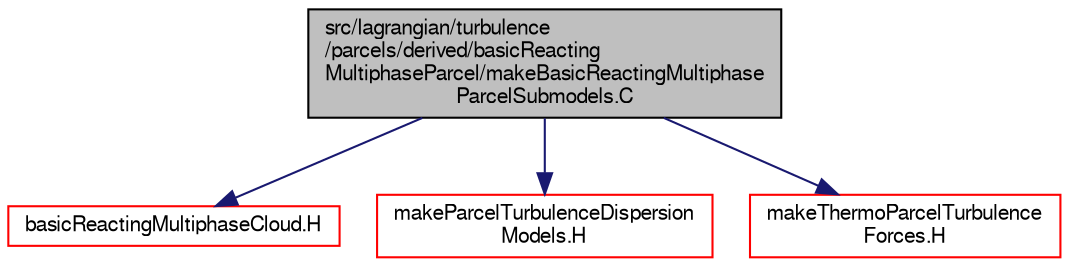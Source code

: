 digraph "src/lagrangian/turbulence/parcels/derived/basicReactingMultiphaseParcel/makeBasicReactingMultiphaseParcelSubmodels.C"
{
  bgcolor="transparent";
  edge [fontname="FreeSans",fontsize="10",labelfontname="FreeSans",labelfontsize="10"];
  node [fontname="FreeSans",fontsize="10",shape=record];
  Node1 [label="src/lagrangian/turbulence\l/parcels/derived/basicReacting\lMultiphaseParcel/makeBasicReactingMultiphase\lParcelSubmodels.C",height=0.2,width=0.4,color="black", fillcolor="grey75", style="filled" fontcolor="black"];
  Node1 -> Node2 [color="midnightblue",fontsize="10",style="solid",fontname="FreeSans"];
  Node2 [label="basicReactingMultiphaseCloud.H",height=0.2,width=0.4,color="red",URL="$a06007.html"];
  Node1 -> Node3 [color="midnightblue",fontsize="10",style="solid",fontname="FreeSans"];
  Node3 [label="makeParcelTurbulenceDispersion\lModels.H",height=0.2,width=0.4,color="red",URL="$a06562.html"];
  Node1 -> Node4 [color="midnightblue",fontsize="10",style="solid",fontname="FreeSans"];
  Node4 [label="makeThermoParcelTurbulence\lForces.H",height=0.2,width=0.4,color="red",URL="$a06563.html"];
}
